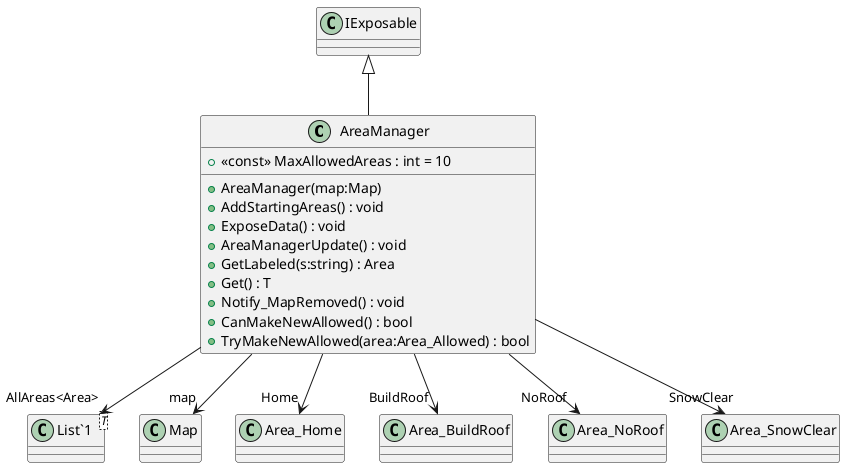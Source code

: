 @startuml
class AreaManager {
    + <<const>> MaxAllowedAreas : int = 10
    + AreaManager(map:Map)
    + AddStartingAreas() : void
    + ExposeData() : void
    + AreaManagerUpdate() : void
    + GetLabeled(s:string) : Area
    + Get() : T
    + Notify_MapRemoved() : void
    + CanMakeNewAllowed() : bool
    + TryMakeNewAllowed(area:Area_Allowed) : bool
}
class "List`1"<T> {
}
IExposable <|-- AreaManager
AreaManager --> "map" Map
AreaManager --> "AllAreas<Area>" "List`1"
AreaManager --> "Home" Area_Home
AreaManager --> "BuildRoof" Area_BuildRoof
AreaManager --> "NoRoof" Area_NoRoof
AreaManager --> "SnowClear" Area_SnowClear
@enduml
